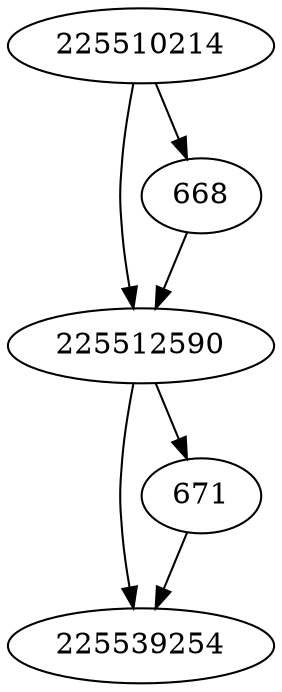 strict digraph  {
225510214;
225512590;
225539254;
668;
671;
225510214 -> 668;
225510214 -> 225512590;
225512590 -> 225539254;
225512590 -> 671;
668 -> 225512590;
671 -> 225539254;
}
